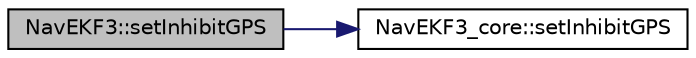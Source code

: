 digraph "NavEKF3::setInhibitGPS"
{
 // INTERACTIVE_SVG=YES
  edge [fontname="Helvetica",fontsize="10",labelfontname="Helvetica",labelfontsize="10"];
  node [fontname="Helvetica",fontsize="10",shape=record];
  rankdir="LR";
  Node1 [label="NavEKF3::setInhibitGPS",height=0.2,width=0.4,color="black", fillcolor="grey75", style="filled", fontcolor="black"];
  Node1 -> Node2 [color="midnightblue",fontsize="10",style="solid",fontname="Helvetica"];
  Node2 [label="NavEKF3_core::setInhibitGPS",height=0.2,width=0.4,color="black", fillcolor="white", style="filled",URL="$classNavEKF3__core.html#a0d8b0e06df4e1126a025b9641df39aa4"];
}
